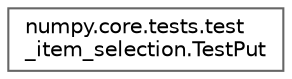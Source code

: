 digraph "Graphical Class Hierarchy"
{
 // LATEX_PDF_SIZE
  bgcolor="transparent";
  edge [fontname=Helvetica,fontsize=10,labelfontname=Helvetica,labelfontsize=10];
  node [fontname=Helvetica,fontsize=10,shape=box,height=0.2,width=0.4];
  rankdir="LR";
  Node0 [id="Node000000",label="numpy.core.tests.test\l_item_selection.TestPut",height=0.2,width=0.4,color="grey40", fillcolor="white", style="filled",URL="$d6/df1/classnumpy_1_1core_1_1tests_1_1test__item__selection_1_1TestPut.html",tooltip=" "];
}
